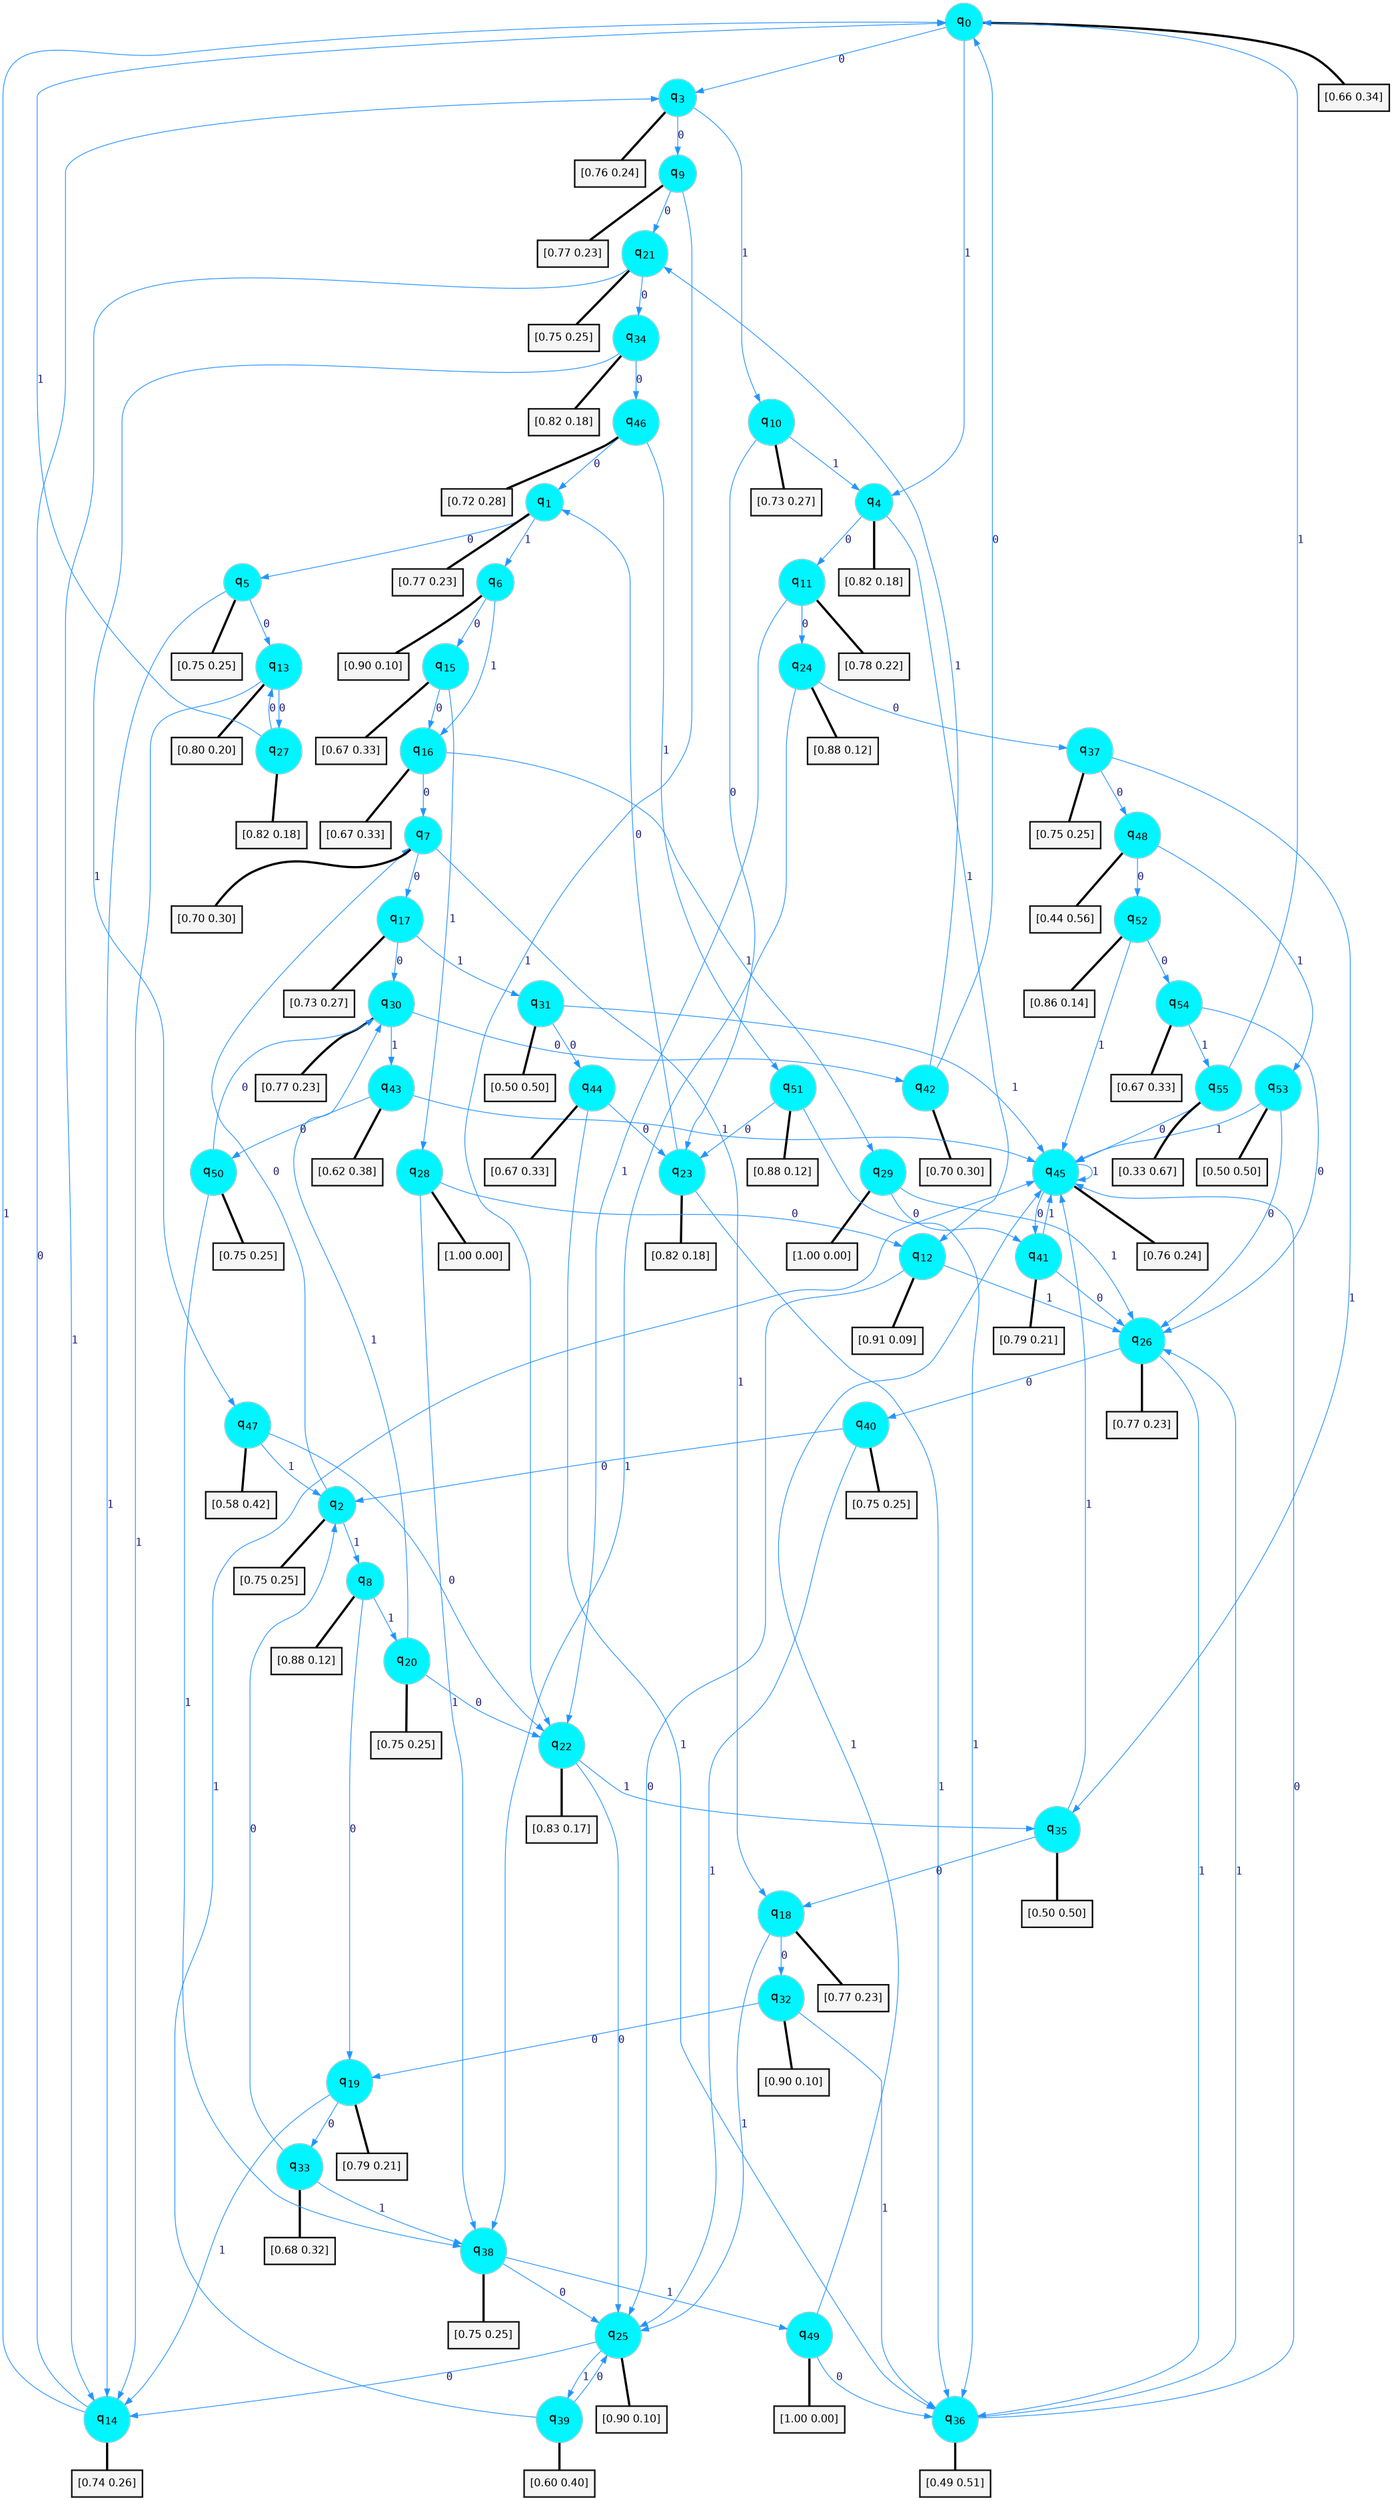 digraph G {
graph [
bgcolor=transparent, dpi=300, rankdir=TD, size="40,25"];
node [
color=gray, fillcolor=turquoise1, fontcolor=black, fontname=Helvetica, fontsize=16, fontweight=bold, shape=circle, style=filled];
edge [
arrowsize=1, color=dodgerblue1, fontcolor=midnightblue, fontname=courier, fontweight=bold, penwidth=1, style=solid, weight=20];
0[label=<q<SUB>0</SUB>>];
1[label=<q<SUB>1</SUB>>];
2[label=<q<SUB>2</SUB>>];
3[label=<q<SUB>3</SUB>>];
4[label=<q<SUB>4</SUB>>];
5[label=<q<SUB>5</SUB>>];
6[label=<q<SUB>6</SUB>>];
7[label=<q<SUB>7</SUB>>];
8[label=<q<SUB>8</SUB>>];
9[label=<q<SUB>9</SUB>>];
10[label=<q<SUB>10</SUB>>];
11[label=<q<SUB>11</SUB>>];
12[label=<q<SUB>12</SUB>>];
13[label=<q<SUB>13</SUB>>];
14[label=<q<SUB>14</SUB>>];
15[label=<q<SUB>15</SUB>>];
16[label=<q<SUB>16</SUB>>];
17[label=<q<SUB>17</SUB>>];
18[label=<q<SUB>18</SUB>>];
19[label=<q<SUB>19</SUB>>];
20[label=<q<SUB>20</SUB>>];
21[label=<q<SUB>21</SUB>>];
22[label=<q<SUB>22</SUB>>];
23[label=<q<SUB>23</SUB>>];
24[label=<q<SUB>24</SUB>>];
25[label=<q<SUB>25</SUB>>];
26[label=<q<SUB>26</SUB>>];
27[label=<q<SUB>27</SUB>>];
28[label=<q<SUB>28</SUB>>];
29[label=<q<SUB>29</SUB>>];
30[label=<q<SUB>30</SUB>>];
31[label=<q<SUB>31</SUB>>];
32[label=<q<SUB>32</SUB>>];
33[label=<q<SUB>33</SUB>>];
34[label=<q<SUB>34</SUB>>];
35[label=<q<SUB>35</SUB>>];
36[label=<q<SUB>36</SUB>>];
37[label=<q<SUB>37</SUB>>];
38[label=<q<SUB>38</SUB>>];
39[label=<q<SUB>39</SUB>>];
40[label=<q<SUB>40</SUB>>];
41[label=<q<SUB>41</SUB>>];
42[label=<q<SUB>42</SUB>>];
43[label=<q<SUB>43</SUB>>];
44[label=<q<SUB>44</SUB>>];
45[label=<q<SUB>45</SUB>>];
46[label=<q<SUB>46</SUB>>];
47[label=<q<SUB>47</SUB>>];
48[label=<q<SUB>48</SUB>>];
49[label=<q<SUB>49</SUB>>];
50[label=<q<SUB>50</SUB>>];
51[label=<q<SUB>51</SUB>>];
52[label=<q<SUB>52</SUB>>];
53[label=<q<SUB>53</SUB>>];
54[label=<q<SUB>54</SUB>>];
55[label=<q<SUB>55</SUB>>];
56[label="[0.66 0.34]", shape=box,fontcolor=black, fontname=Helvetica, fontsize=14, penwidth=2, fillcolor=whitesmoke,color=black];
57[label="[0.77 0.23]", shape=box,fontcolor=black, fontname=Helvetica, fontsize=14, penwidth=2, fillcolor=whitesmoke,color=black];
58[label="[0.75 0.25]", shape=box,fontcolor=black, fontname=Helvetica, fontsize=14, penwidth=2, fillcolor=whitesmoke,color=black];
59[label="[0.76 0.24]", shape=box,fontcolor=black, fontname=Helvetica, fontsize=14, penwidth=2, fillcolor=whitesmoke,color=black];
60[label="[0.82 0.18]", shape=box,fontcolor=black, fontname=Helvetica, fontsize=14, penwidth=2, fillcolor=whitesmoke,color=black];
61[label="[0.75 0.25]", shape=box,fontcolor=black, fontname=Helvetica, fontsize=14, penwidth=2, fillcolor=whitesmoke,color=black];
62[label="[0.90 0.10]", shape=box,fontcolor=black, fontname=Helvetica, fontsize=14, penwidth=2, fillcolor=whitesmoke,color=black];
63[label="[0.70 0.30]", shape=box,fontcolor=black, fontname=Helvetica, fontsize=14, penwidth=2, fillcolor=whitesmoke,color=black];
64[label="[0.88 0.12]", shape=box,fontcolor=black, fontname=Helvetica, fontsize=14, penwidth=2, fillcolor=whitesmoke,color=black];
65[label="[0.77 0.23]", shape=box,fontcolor=black, fontname=Helvetica, fontsize=14, penwidth=2, fillcolor=whitesmoke,color=black];
66[label="[0.73 0.27]", shape=box,fontcolor=black, fontname=Helvetica, fontsize=14, penwidth=2, fillcolor=whitesmoke,color=black];
67[label="[0.78 0.22]", shape=box,fontcolor=black, fontname=Helvetica, fontsize=14, penwidth=2, fillcolor=whitesmoke,color=black];
68[label="[0.91 0.09]", shape=box,fontcolor=black, fontname=Helvetica, fontsize=14, penwidth=2, fillcolor=whitesmoke,color=black];
69[label="[0.80 0.20]", shape=box,fontcolor=black, fontname=Helvetica, fontsize=14, penwidth=2, fillcolor=whitesmoke,color=black];
70[label="[0.74 0.26]", shape=box,fontcolor=black, fontname=Helvetica, fontsize=14, penwidth=2, fillcolor=whitesmoke,color=black];
71[label="[0.67 0.33]", shape=box,fontcolor=black, fontname=Helvetica, fontsize=14, penwidth=2, fillcolor=whitesmoke,color=black];
72[label="[0.67 0.33]", shape=box,fontcolor=black, fontname=Helvetica, fontsize=14, penwidth=2, fillcolor=whitesmoke,color=black];
73[label="[0.73 0.27]", shape=box,fontcolor=black, fontname=Helvetica, fontsize=14, penwidth=2, fillcolor=whitesmoke,color=black];
74[label="[0.77 0.23]", shape=box,fontcolor=black, fontname=Helvetica, fontsize=14, penwidth=2, fillcolor=whitesmoke,color=black];
75[label="[0.79 0.21]", shape=box,fontcolor=black, fontname=Helvetica, fontsize=14, penwidth=2, fillcolor=whitesmoke,color=black];
76[label="[0.75 0.25]", shape=box,fontcolor=black, fontname=Helvetica, fontsize=14, penwidth=2, fillcolor=whitesmoke,color=black];
77[label="[0.75 0.25]", shape=box,fontcolor=black, fontname=Helvetica, fontsize=14, penwidth=2, fillcolor=whitesmoke,color=black];
78[label="[0.83 0.17]", shape=box,fontcolor=black, fontname=Helvetica, fontsize=14, penwidth=2, fillcolor=whitesmoke,color=black];
79[label="[0.82 0.18]", shape=box,fontcolor=black, fontname=Helvetica, fontsize=14, penwidth=2, fillcolor=whitesmoke,color=black];
80[label="[0.88 0.12]", shape=box,fontcolor=black, fontname=Helvetica, fontsize=14, penwidth=2, fillcolor=whitesmoke,color=black];
81[label="[0.90 0.10]", shape=box,fontcolor=black, fontname=Helvetica, fontsize=14, penwidth=2, fillcolor=whitesmoke,color=black];
82[label="[0.77 0.23]", shape=box,fontcolor=black, fontname=Helvetica, fontsize=14, penwidth=2, fillcolor=whitesmoke,color=black];
83[label="[0.82 0.18]", shape=box,fontcolor=black, fontname=Helvetica, fontsize=14, penwidth=2, fillcolor=whitesmoke,color=black];
84[label="[1.00 0.00]", shape=box,fontcolor=black, fontname=Helvetica, fontsize=14, penwidth=2, fillcolor=whitesmoke,color=black];
85[label="[1.00 0.00]", shape=box,fontcolor=black, fontname=Helvetica, fontsize=14, penwidth=2, fillcolor=whitesmoke,color=black];
86[label="[0.77 0.23]", shape=box,fontcolor=black, fontname=Helvetica, fontsize=14, penwidth=2, fillcolor=whitesmoke,color=black];
87[label="[0.50 0.50]", shape=box,fontcolor=black, fontname=Helvetica, fontsize=14, penwidth=2, fillcolor=whitesmoke,color=black];
88[label="[0.90 0.10]", shape=box,fontcolor=black, fontname=Helvetica, fontsize=14, penwidth=2, fillcolor=whitesmoke,color=black];
89[label="[0.68 0.32]", shape=box,fontcolor=black, fontname=Helvetica, fontsize=14, penwidth=2, fillcolor=whitesmoke,color=black];
90[label="[0.82 0.18]", shape=box,fontcolor=black, fontname=Helvetica, fontsize=14, penwidth=2, fillcolor=whitesmoke,color=black];
91[label="[0.50 0.50]", shape=box,fontcolor=black, fontname=Helvetica, fontsize=14, penwidth=2, fillcolor=whitesmoke,color=black];
92[label="[0.49 0.51]", shape=box,fontcolor=black, fontname=Helvetica, fontsize=14, penwidth=2, fillcolor=whitesmoke,color=black];
93[label="[0.75 0.25]", shape=box,fontcolor=black, fontname=Helvetica, fontsize=14, penwidth=2, fillcolor=whitesmoke,color=black];
94[label="[0.75 0.25]", shape=box,fontcolor=black, fontname=Helvetica, fontsize=14, penwidth=2, fillcolor=whitesmoke,color=black];
95[label="[0.60 0.40]", shape=box,fontcolor=black, fontname=Helvetica, fontsize=14, penwidth=2, fillcolor=whitesmoke,color=black];
96[label="[0.75 0.25]", shape=box,fontcolor=black, fontname=Helvetica, fontsize=14, penwidth=2, fillcolor=whitesmoke,color=black];
97[label="[0.79 0.21]", shape=box,fontcolor=black, fontname=Helvetica, fontsize=14, penwidth=2, fillcolor=whitesmoke,color=black];
98[label="[0.70 0.30]", shape=box,fontcolor=black, fontname=Helvetica, fontsize=14, penwidth=2, fillcolor=whitesmoke,color=black];
99[label="[0.62 0.38]", shape=box,fontcolor=black, fontname=Helvetica, fontsize=14, penwidth=2, fillcolor=whitesmoke,color=black];
100[label="[0.67 0.33]", shape=box,fontcolor=black, fontname=Helvetica, fontsize=14, penwidth=2, fillcolor=whitesmoke,color=black];
101[label="[0.76 0.24]", shape=box,fontcolor=black, fontname=Helvetica, fontsize=14, penwidth=2, fillcolor=whitesmoke,color=black];
102[label="[0.72 0.28]", shape=box,fontcolor=black, fontname=Helvetica, fontsize=14, penwidth=2, fillcolor=whitesmoke,color=black];
103[label="[0.58 0.42]", shape=box,fontcolor=black, fontname=Helvetica, fontsize=14, penwidth=2, fillcolor=whitesmoke,color=black];
104[label="[0.44 0.56]", shape=box,fontcolor=black, fontname=Helvetica, fontsize=14, penwidth=2, fillcolor=whitesmoke,color=black];
105[label="[1.00 0.00]", shape=box,fontcolor=black, fontname=Helvetica, fontsize=14, penwidth=2, fillcolor=whitesmoke,color=black];
106[label="[0.75 0.25]", shape=box,fontcolor=black, fontname=Helvetica, fontsize=14, penwidth=2, fillcolor=whitesmoke,color=black];
107[label="[0.88 0.12]", shape=box,fontcolor=black, fontname=Helvetica, fontsize=14, penwidth=2, fillcolor=whitesmoke,color=black];
108[label="[0.86 0.14]", shape=box,fontcolor=black, fontname=Helvetica, fontsize=14, penwidth=2, fillcolor=whitesmoke,color=black];
109[label="[0.50 0.50]", shape=box,fontcolor=black, fontname=Helvetica, fontsize=14, penwidth=2, fillcolor=whitesmoke,color=black];
110[label="[0.67 0.33]", shape=box,fontcolor=black, fontname=Helvetica, fontsize=14, penwidth=2, fillcolor=whitesmoke,color=black];
111[label="[0.33 0.67]", shape=box,fontcolor=black, fontname=Helvetica, fontsize=14, penwidth=2, fillcolor=whitesmoke,color=black];
0->3 [label=0];
0->4 [label=1];
0->56 [arrowhead=none, penwidth=3,color=black];
1->5 [label=0];
1->6 [label=1];
1->57 [arrowhead=none, penwidth=3,color=black];
2->7 [label=0];
2->8 [label=1];
2->58 [arrowhead=none, penwidth=3,color=black];
3->9 [label=0];
3->10 [label=1];
3->59 [arrowhead=none, penwidth=3,color=black];
4->11 [label=0];
4->12 [label=1];
4->60 [arrowhead=none, penwidth=3,color=black];
5->13 [label=0];
5->14 [label=1];
5->61 [arrowhead=none, penwidth=3,color=black];
6->15 [label=0];
6->16 [label=1];
6->62 [arrowhead=none, penwidth=3,color=black];
7->17 [label=0];
7->18 [label=1];
7->63 [arrowhead=none, penwidth=3,color=black];
8->19 [label=0];
8->20 [label=1];
8->64 [arrowhead=none, penwidth=3,color=black];
9->21 [label=0];
9->22 [label=1];
9->65 [arrowhead=none, penwidth=3,color=black];
10->23 [label=0];
10->4 [label=1];
10->66 [arrowhead=none, penwidth=3,color=black];
11->24 [label=0];
11->22 [label=1];
11->67 [arrowhead=none, penwidth=3,color=black];
12->25 [label=0];
12->26 [label=1];
12->68 [arrowhead=none, penwidth=3,color=black];
13->27 [label=0];
13->14 [label=1];
13->69 [arrowhead=none, penwidth=3,color=black];
14->3 [label=0];
14->0 [label=1];
14->70 [arrowhead=none, penwidth=3,color=black];
15->16 [label=0];
15->28 [label=1];
15->71 [arrowhead=none, penwidth=3,color=black];
16->7 [label=0];
16->29 [label=1];
16->72 [arrowhead=none, penwidth=3,color=black];
17->30 [label=0];
17->31 [label=1];
17->73 [arrowhead=none, penwidth=3,color=black];
18->32 [label=0];
18->25 [label=1];
18->74 [arrowhead=none, penwidth=3,color=black];
19->33 [label=0];
19->14 [label=1];
19->75 [arrowhead=none, penwidth=3,color=black];
20->22 [label=0];
20->30 [label=1];
20->76 [arrowhead=none, penwidth=3,color=black];
21->34 [label=0];
21->14 [label=1];
21->77 [arrowhead=none, penwidth=3,color=black];
22->25 [label=0];
22->35 [label=1];
22->78 [arrowhead=none, penwidth=3,color=black];
23->1 [label=0];
23->36 [label=1];
23->79 [arrowhead=none, penwidth=3,color=black];
24->37 [label=0];
24->38 [label=1];
24->80 [arrowhead=none, penwidth=3,color=black];
25->14 [label=0];
25->39 [label=1];
25->81 [arrowhead=none, penwidth=3,color=black];
26->40 [label=0];
26->36 [label=1];
26->82 [arrowhead=none, penwidth=3,color=black];
27->13 [label=0];
27->0 [label=1];
27->83 [arrowhead=none, penwidth=3,color=black];
28->12 [label=0];
28->38 [label=1];
28->84 [arrowhead=none, penwidth=3,color=black];
29->41 [label=0];
29->26 [label=1];
29->85 [arrowhead=none, penwidth=3,color=black];
30->42 [label=0];
30->43 [label=1];
30->86 [arrowhead=none, penwidth=3,color=black];
31->44 [label=0];
31->45 [label=1];
31->87 [arrowhead=none, penwidth=3,color=black];
32->19 [label=0];
32->36 [label=1];
32->88 [arrowhead=none, penwidth=3,color=black];
33->2 [label=0];
33->38 [label=1];
33->89 [arrowhead=none, penwidth=3,color=black];
34->46 [label=0];
34->47 [label=1];
34->90 [arrowhead=none, penwidth=3,color=black];
35->18 [label=0];
35->45 [label=1];
35->91 [arrowhead=none, penwidth=3,color=black];
36->45 [label=0];
36->26 [label=1];
36->92 [arrowhead=none, penwidth=3,color=black];
37->48 [label=0];
37->35 [label=1];
37->93 [arrowhead=none, penwidth=3,color=black];
38->25 [label=0];
38->49 [label=1];
38->94 [arrowhead=none, penwidth=3,color=black];
39->25 [label=0];
39->45 [label=1];
39->95 [arrowhead=none, penwidth=3,color=black];
40->2 [label=0];
40->25 [label=1];
40->96 [arrowhead=none, penwidth=3,color=black];
41->26 [label=0];
41->45 [label=1];
41->97 [arrowhead=none, penwidth=3,color=black];
42->0 [label=0];
42->21 [label=1];
42->98 [arrowhead=none, penwidth=3,color=black];
43->50 [label=0];
43->45 [label=1];
43->99 [arrowhead=none, penwidth=3,color=black];
44->23 [label=0];
44->36 [label=1];
44->100 [arrowhead=none, penwidth=3,color=black];
45->41 [label=0];
45->45 [label=1];
45->101 [arrowhead=none, penwidth=3,color=black];
46->1 [label=0];
46->51 [label=1];
46->102 [arrowhead=none, penwidth=3,color=black];
47->22 [label=0];
47->2 [label=1];
47->103 [arrowhead=none, penwidth=3,color=black];
48->52 [label=0];
48->53 [label=1];
48->104 [arrowhead=none, penwidth=3,color=black];
49->36 [label=0];
49->45 [label=1];
49->105 [arrowhead=none, penwidth=3,color=black];
50->30 [label=0];
50->38 [label=1];
50->106 [arrowhead=none, penwidth=3,color=black];
51->23 [label=0];
51->36 [label=1];
51->107 [arrowhead=none, penwidth=3,color=black];
52->54 [label=0];
52->45 [label=1];
52->108 [arrowhead=none, penwidth=3,color=black];
53->26 [label=0];
53->45 [label=1];
53->109 [arrowhead=none, penwidth=3,color=black];
54->26 [label=0];
54->55 [label=1];
54->110 [arrowhead=none, penwidth=3,color=black];
55->45 [label=0];
55->0 [label=1];
55->111 [arrowhead=none, penwidth=3,color=black];
}
